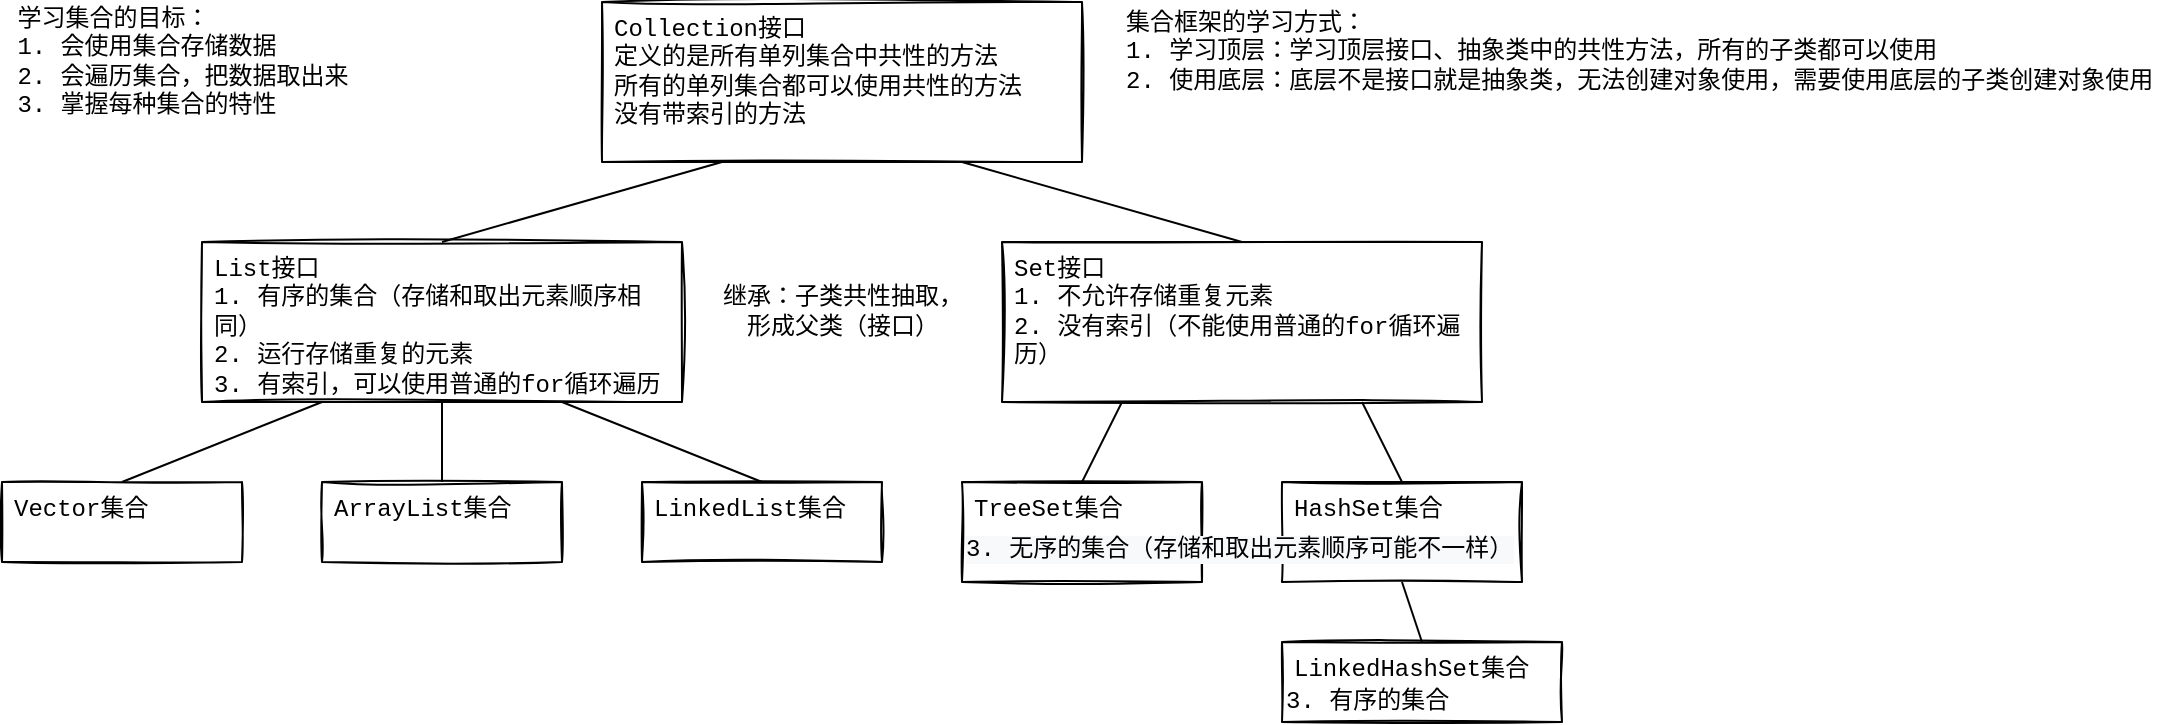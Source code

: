 <mxfile version="13.6.2" type="device"><diagram id="xlK7aY5qaJTyvwiRcqY3" name="Page-1"><mxGraphModel dx="1872" dy="874" grid="1" gridSize="10" guides="1" tooltips="1" connect="1" arrows="1" fold="1" page="1" pageScale="1" pageWidth="1100" pageHeight="850" math="0" shadow="0"><root><mxCell id="0"/><mxCell id="1" parent="0"/><mxCell id="CGPN3xJXLl9vOVcP_Ttk-1" value="Vector集合" style="rounded=0;whiteSpace=wrap;html=1;sketch=1;align=left;verticalAlign=top;spacingLeft=4;fontFamily=Courier New;" vertex="1" parent="1"><mxGeometry y="240" width="120" height="40" as="geometry"/></mxCell><mxCell id="CGPN3xJXLl9vOVcP_Ttk-2" value="ArrayList集合" style="rounded=0;whiteSpace=wrap;html=1;sketch=1;align=left;verticalAlign=top;spacingLeft=4;fontFamily=Courier New;" vertex="1" parent="1"><mxGeometry x="160" y="240" width="120" height="40" as="geometry"/></mxCell><mxCell id="CGPN3xJXLl9vOVcP_Ttk-3" value="LinkedList集合" style="rounded=0;whiteSpace=wrap;html=1;sketch=1;align=left;verticalAlign=top;spacingLeft=4;fontFamily=Courier New;" vertex="1" parent="1"><mxGeometry x="320" y="240" width="120" height="40" as="geometry"/></mxCell><mxCell id="CGPN3xJXLl9vOVcP_Ttk-4" value="TreeSet集合" style="rounded=0;whiteSpace=wrap;html=1;sketch=1;align=left;verticalAlign=top;spacingLeft=4;fontFamily=Courier New;" vertex="1" parent="1"><mxGeometry x="480" y="240" width="120" height="50" as="geometry"/></mxCell><mxCell id="CGPN3xJXLl9vOVcP_Ttk-5" value="HashSet集合" style="rounded=0;whiteSpace=wrap;html=1;sketch=1;align=left;verticalAlign=top;spacingLeft=4;fontFamily=Courier New;" vertex="1" parent="1"><mxGeometry x="640" y="240" width="120" height="50" as="geometry"/></mxCell><mxCell id="CGPN3xJXLl9vOVcP_Ttk-6" value="List接口&lt;br&gt;1. 有序的集合（存储和取出元素顺序相同）&lt;br&gt;2. 运行存储重复的元素&lt;br&gt;3. 有索引，可以使用普通的for循环遍历" style="rounded=0;whiteSpace=wrap;html=1;sketch=1;align=left;verticalAlign=top;spacingLeft=4;fontFamily=Courier New;" vertex="1" parent="1"><mxGeometry x="100" y="120" width="240" height="80" as="geometry"/></mxCell><mxCell id="CGPN3xJXLl9vOVcP_Ttk-8" value="LinkedHashSet集合" style="rounded=0;whiteSpace=wrap;html=1;sketch=1;align=left;verticalAlign=top;spacingLeft=4;fontFamily=Courier New;" vertex="1" parent="1"><mxGeometry x="640" y="320" width="140" height="40" as="geometry"/></mxCell><mxCell id="CGPN3xJXLl9vOVcP_Ttk-9" value="Collection接口&lt;br&gt;定义的是所有单列集合中共性的方法&lt;br&gt;所有的单列集合都可以使用共性的方法&lt;br&gt;没有带索引的方法" style="rounded=0;whiteSpace=wrap;html=1;sketch=1;align=left;verticalAlign=top;spacingLeft=4;fontFamily=Courier New;" vertex="1" parent="1"><mxGeometry x="300" width="240" height="80" as="geometry"/></mxCell><mxCell id="CGPN3xJXLl9vOVcP_Ttk-10" value="Set接口&lt;br&gt;1. 不允许存储重复元素&lt;br&gt;2. 没有索引（不能使用普通的for循环遍历）" style="rounded=0;whiteSpace=wrap;html=1;sketch=1;align=left;verticalAlign=top;spacingLeft=4;fontFamily=Courier New;" vertex="1" parent="1"><mxGeometry x="500" y="120" width="240" height="80" as="geometry"/></mxCell><mxCell id="CGPN3xJXLl9vOVcP_Ttk-12" value="&lt;div style=&quot;text-align: left&quot;&gt;&lt;span&gt;学习集合的目标：&lt;/span&gt;&lt;/div&gt;&lt;div style=&quot;text-align: left&quot;&gt;&lt;span&gt;1. 会使用集合存储数据&lt;/span&gt;&lt;/div&gt;&lt;div style=&quot;text-align: left&quot;&gt;&lt;span&gt;2. 会遍历集合，把数据取出来&lt;/span&gt;&lt;/div&gt;&lt;div style=&quot;text-align: left&quot;&gt;3. 掌握每种集合的特性&lt;/div&gt;" style="text;html=1;align=center;verticalAlign=middle;resizable=0;points=[];autosize=1;fontFamily=Courier New;" vertex="1" parent="1"><mxGeometry width="180" height="60" as="geometry"/></mxCell><mxCell id="CGPN3xJXLl9vOVcP_Ttk-13" value="集合框架的学习方式：&lt;br&gt;1. 学习顶层：学习顶层接口、抽象类中的共性方法，所有的子类都可以使用&lt;br&gt;2. 使用底层：底层不是接口就是抽象类，无法创建对象使用，需要使用底层的子类创建对象使用" style="text;html=1;align=left;verticalAlign=middle;resizable=0;points=[];autosize=1;fontFamily=Courier New;" vertex="1" parent="1"><mxGeometry x="560" width="530" height="50" as="geometry"/></mxCell><mxCell id="CGPN3xJXLl9vOVcP_Ttk-14" value="继承：子类共性抽取，&lt;br&gt;形成父类（接口）" style="text;html=1;align=center;verticalAlign=middle;resizable=0;points=[];autosize=1;fontFamily=Courier New;" vertex="1" parent="1"><mxGeometry x="350" y="140" width="140" height="30" as="geometry"/></mxCell><mxCell id="CGPN3xJXLl9vOVcP_Ttk-15" value="" style="endArrow=none;html=1;exitX=0.5;exitY=0;exitDx=0;exitDy=0;entryX=0.25;entryY=1;entryDx=0;entryDy=0;fontFamily=Courier New;" edge="1" parent="1" source="CGPN3xJXLl9vOVcP_Ttk-1" target="CGPN3xJXLl9vOVcP_Ttk-6"><mxGeometry width="50" height="50" relative="1" as="geometry"><mxPoint x="180" y="430" as="sourcePoint"/><mxPoint x="230" y="380" as="targetPoint"/></mxGeometry></mxCell><mxCell id="CGPN3xJXLl9vOVcP_Ttk-16" value="" style="endArrow=none;html=1;exitX=0.5;exitY=0;exitDx=0;exitDy=0;entryX=0.5;entryY=1;entryDx=0;entryDy=0;fontFamily=Courier New;" edge="1" parent="1" source="CGPN3xJXLl9vOVcP_Ttk-2" target="CGPN3xJXLl9vOVcP_Ttk-6"><mxGeometry width="50" height="50" relative="1" as="geometry"><mxPoint x="70" y="250" as="sourcePoint"/><mxPoint x="170" y="210" as="targetPoint"/></mxGeometry></mxCell><mxCell id="CGPN3xJXLl9vOVcP_Ttk-17" value="" style="endArrow=none;html=1;exitX=0.5;exitY=0;exitDx=0;exitDy=0;entryX=0.75;entryY=1;entryDx=0;entryDy=0;fontFamily=Courier New;" edge="1" parent="1" source="CGPN3xJXLl9vOVcP_Ttk-3" target="CGPN3xJXLl9vOVcP_Ttk-6"><mxGeometry width="50" height="50" relative="1" as="geometry"><mxPoint x="230" y="250" as="sourcePoint"/><mxPoint x="230" y="210" as="targetPoint"/></mxGeometry></mxCell><mxCell id="CGPN3xJXLl9vOVcP_Ttk-18" value="" style="endArrow=none;html=1;exitX=0.5;exitY=0;exitDx=0;exitDy=0;entryX=0.25;entryY=1;entryDx=0;entryDy=0;fontFamily=Courier New;" edge="1" parent="1" source="CGPN3xJXLl9vOVcP_Ttk-4" target="CGPN3xJXLl9vOVcP_Ttk-10"><mxGeometry width="50" height="50" relative="1" as="geometry"><mxPoint x="390" y="250" as="sourcePoint"/><mxPoint x="290" y="210" as="targetPoint"/></mxGeometry></mxCell><mxCell id="CGPN3xJXLl9vOVcP_Ttk-19" value="" style="endArrow=none;html=1;exitX=0.5;exitY=0;exitDx=0;exitDy=0;entryX=0.75;entryY=1;entryDx=0;entryDy=0;fontFamily=Courier New;" edge="1" parent="1" source="CGPN3xJXLl9vOVcP_Ttk-5" target="CGPN3xJXLl9vOVcP_Ttk-10"><mxGeometry width="50" height="50" relative="1" as="geometry"><mxPoint x="550" y="250" as="sourcePoint"/><mxPoint x="570" y="210" as="targetPoint"/></mxGeometry></mxCell><mxCell id="CGPN3xJXLl9vOVcP_Ttk-20" value="" style="endArrow=none;html=1;exitX=0.5;exitY=0;exitDx=0;exitDy=0;entryX=0.5;entryY=1;entryDx=0;entryDy=0;fontFamily=Courier New;" edge="1" parent="1" source="CGPN3xJXLl9vOVcP_Ttk-8" target="CGPN3xJXLl9vOVcP_Ttk-5"><mxGeometry width="50" height="50" relative="1" as="geometry"><mxPoint x="710" y="250" as="sourcePoint"/><mxPoint x="690" y="210" as="targetPoint"/></mxGeometry></mxCell><mxCell id="CGPN3xJXLl9vOVcP_Ttk-21" value="" style="endArrow=none;html=1;exitX=0.5;exitY=0;exitDx=0;exitDy=0;entryX=0.75;entryY=1;entryDx=0;entryDy=0;fontFamily=Courier New;" edge="1" parent="1" source="CGPN3xJXLl9vOVcP_Ttk-10" target="CGPN3xJXLl9vOVcP_Ttk-9"><mxGeometry width="50" height="50" relative="1" as="geometry"><mxPoint x="710" y="330" as="sourcePoint"/><mxPoint x="710" y="290" as="targetPoint"/></mxGeometry></mxCell><mxCell id="CGPN3xJXLl9vOVcP_Ttk-22" value="" style="endArrow=none;html=1;exitX=0.5;exitY=0;exitDx=0;exitDy=0;entryX=0.25;entryY=1;entryDx=0;entryDy=0;fontFamily=Courier New;" edge="1" parent="1" source="CGPN3xJXLl9vOVcP_Ttk-6" target="CGPN3xJXLl9vOVcP_Ttk-9"><mxGeometry width="50" height="50" relative="1" as="geometry"><mxPoint x="630" y="130" as="sourcePoint"/><mxPoint x="490" y="90" as="targetPoint"/></mxGeometry></mxCell><mxCell id="CGPN3xJXLl9vOVcP_Ttk-23" value="3. 有序的集合" style="text;html=1;align=left;verticalAlign=middle;resizable=0;points=[];autosize=1;fontFamily=Courier New;" vertex="1" parent="1"><mxGeometry x="640" y="340" width="100" height="20" as="geometry"/></mxCell><mxCell id="CGPN3xJXLl9vOVcP_Ttk-24" value="&lt;span style=&quot;color: rgb(0, 0, 0); font-size: 12px; font-style: normal; font-weight: 400; letter-spacing: normal; text-align: left; text-indent: 0px; text-transform: none; word-spacing: 0px; background-color: rgb(248, 249, 250); display: inline; float: none;&quot;&gt;3. 无序的集合（存储和取出元素顺序可能不一样）&lt;/span&gt;" style="text;whiteSpace=wrap;html=1;fontFamily=Courier New;" vertex="1" parent="1"><mxGeometry x="480" y="260" width="280" height="30" as="geometry"/></mxCell></root></mxGraphModel></diagram></mxfile>